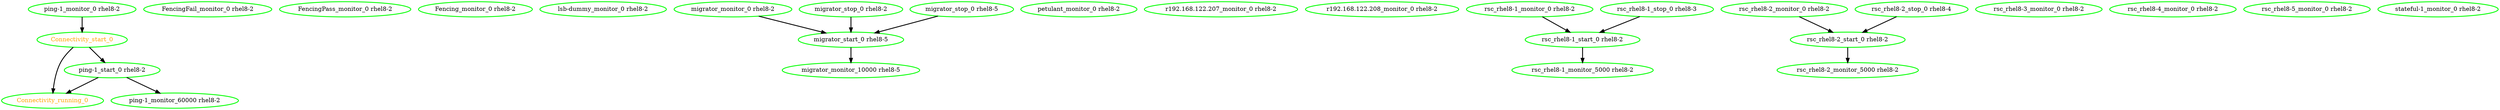  digraph "g" {
"Connectivity_running_0" [ style=bold color="green" fontcolor="orange"]
"Connectivity_start_0" -> "Connectivity_running_0" [ style = bold]
"Connectivity_start_0" -> "ping-1_start_0 rhel8-2" [ style = bold]
"Connectivity_start_0" [ style=bold color="green" fontcolor="orange"]
"FencingFail_monitor_0 rhel8-2" [ style=bold color="green" fontcolor="black"]
"FencingPass_monitor_0 rhel8-2" [ style=bold color="green" fontcolor="black"]
"Fencing_monitor_0 rhel8-2" [ style=bold color="green" fontcolor="black"]
"lsb-dummy_monitor_0 rhel8-2" [ style=bold color="green" fontcolor="black"]
"migrator_monitor_0 rhel8-2" -> "migrator_start_0 rhel8-5" [ style = bold]
"migrator_monitor_0 rhel8-2" [ style=bold color="green" fontcolor="black"]
"migrator_monitor_10000 rhel8-5" [ style=bold color="green" fontcolor="black"]
"migrator_start_0 rhel8-5" -> "migrator_monitor_10000 rhel8-5" [ style = bold]
"migrator_start_0 rhel8-5" [ style=bold color="green" fontcolor="black"]
"migrator_stop_0 rhel8-2" -> "migrator_start_0 rhel8-5" [ style = bold]
"migrator_stop_0 rhel8-2" [ style=bold color="green" fontcolor="black"]
"migrator_stop_0 rhel8-5" -> "migrator_start_0 rhel8-5" [ style = bold]
"migrator_stop_0 rhel8-5" [ style=bold color="green" fontcolor="black"]
"petulant_monitor_0 rhel8-2" [ style=bold color="green" fontcolor="black"]
"ping-1_monitor_0 rhel8-2" -> "Connectivity_start_0" [ style = bold]
"ping-1_monitor_0 rhel8-2" [ style=bold color="green" fontcolor="black"]
"ping-1_monitor_60000 rhel8-2" [ style=bold color="green" fontcolor="black"]
"ping-1_start_0 rhel8-2" -> "Connectivity_running_0" [ style = bold]
"ping-1_start_0 rhel8-2" -> "ping-1_monitor_60000 rhel8-2" [ style = bold]
"ping-1_start_0 rhel8-2" [ style=bold color="green" fontcolor="black"]
"r192.168.122.207_monitor_0 rhel8-2" [ style=bold color="green" fontcolor="black"]
"r192.168.122.208_monitor_0 rhel8-2" [ style=bold color="green" fontcolor="black"]
"rsc_rhel8-1_monitor_0 rhel8-2" -> "rsc_rhel8-1_start_0 rhel8-2" [ style = bold]
"rsc_rhel8-1_monitor_0 rhel8-2" [ style=bold color="green" fontcolor="black"]
"rsc_rhel8-1_monitor_5000 rhel8-2" [ style=bold color="green" fontcolor="black"]
"rsc_rhel8-1_start_0 rhel8-2" -> "rsc_rhel8-1_monitor_5000 rhel8-2" [ style = bold]
"rsc_rhel8-1_start_0 rhel8-2" [ style=bold color="green" fontcolor="black"]
"rsc_rhel8-1_stop_0 rhel8-3" -> "rsc_rhel8-1_start_0 rhel8-2" [ style = bold]
"rsc_rhel8-1_stop_0 rhel8-3" [ style=bold color="green" fontcolor="black"]
"rsc_rhel8-2_monitor_0 rhel8-2" -> "rsc_rhel8-2_start_0 rhel8-2" [ style = bold]
"rsc_rhel8-2_monitor_0 rhel8-2" [ style=bold color="green" fontcolor="black"]
"rsc_rhel8-2_monitor_5000 rhel8-2" [ style=bold color="green" fontcolor="black"]
"rsc_rhel8-2_start_0 rhel8-2" -> "rsc_rhel8-2_monitor_5000 rhel8-2" [ style = bold]
"rsc_rhel8-2_start_0 rhel8-2" [ style=bold color="green" fontcolor="black"]
"rsc_rhel8-2_stop_0 rhel8-4" -> "rsc_rhel8-2_start_0 rhel8-2" [ style = bold]
"rsc_rhel8-2_stop_0 rhel8-4" [ style=bold color="green" fontcolor="black"]
"rsc_rhel8-3_monitor_0 rhel8-2" [ style=bold color="green" fontcolor="black"]
"rsc_rhel8-4_monitor_0 rhel8-2" [ style=bold color="green" fontcolor="black"]
"rsc_rhel8-5_monitor_0 rhel8-2" [ style=bold color="green" fontcolor="black"]
"stateful-1_monitor_0 rhel8-2" [ style=bold color="green" fontcolor="black"]
}
